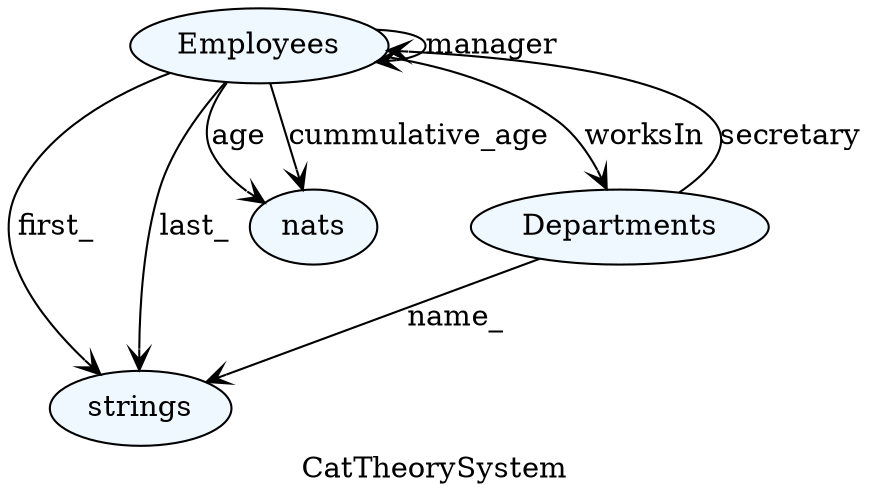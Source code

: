 /*
Automatically generated by Xholon version 0.8.1, using org.primordion.ef.Xholon2Graphviz.java
Tue Jun 06 16:08:49 GMT-400 2017 1496779729452
model: Categorical Data IDE - AQL - Employees 3
www.primordion.com/Xholon

To view this file, use Graphviz dot|fdp|neato|twopi|circo|sfdp from http://www.graphviz.org/
For example, to generate an SVG file:
  dot -Tsvg -O CatTheorySystem_47_1496779729452.gv
Alternatively try one of these:
  dot -Tsvg -O CatTheorySystem_47_1496779729452.gv
  dot -Tsvg -O -Grankdir=LR CatTheorySystem_47_1496779729452.gv
  fdp -Tsvg -O CatTheorySystem_47_1496779729452.gv
  neato -Tsvg -O CatTheorySystem_47_1496779729452.gv
  circo -Tsvg -O CatTheorySystem_47_1496779729452.gv
Or use one of: -Tgif -Tjpg -Tpdf -Tpng -Txdot -Txlib
See also: http://hughesbennett.net/Graphviz
See also: http://graphviz-dev.appspot.com/
See also: http://www.webgraphviz.com/
See also: http://rise4fun.com/agl/

To repeat this Xholon export:
 $wnd.xh.xport("Graphviz", $wnd.xh.root().parent().xpath("Chameleon/CatTheorySystem"), '{"gvFileExt":".gv","gvGraph":"digraph","layout":"dot","edgeOp":"->","gvCluster":"","shouldShowStateMachineEntities":false,"filter":"--Behavior,Script","nameTemplateNodeId":"^^^^i^","nameTemplateNodeLabel":"^^C^^^","shouldQuoteLabels":true,"shouldShowLinks":true,"shouldShowLinkLabels":true,"shouldSpecifyLayout":false,"maxLabelLen":-1,"shouldColor":true,"defaultColor":"#f0f8ff","shouldSpecifyShape":true,"shape":"ellipse","shouldSpecifySize":false,"size":"6","shouldSpecifyFontname":false,"fontname":"\"Courier New\"","shouldSpecifyArrowhead":true,"arrowhead":"vee","shouldSpecifyStylesheet":true,"stylesheet":"Xholon.css","shouldSpecifyRankdir":false,"rankdir":"LR","shouldDisplayGraph":true,"outputFormat":"svg"}');
*/
digraph 47 {
 graph [label="CatTheorySystem",id="CatTheorySystem",stylesheet="Xholon.css"]
 node [style=filled,fillcolor="#f0f8ff",shape=ellipse]
 edge [arrowhead=vee]
 48 [label="strings" id="CatTheorySystem/strings"]
 49 [label="nats" id="CatTheorySystem/nats"]
 50 [label="Employees" id="CatTheorySystem/Employees"]
  50 -> 50 [label="manager"];
  50 -> 51 [label="worksIn"];
  50 -> 48 [label="first_"];
  50 -> 48 [label="last_"];
  50 -> 49 [label="age"];
  50 -> 49 [label="cummulative_age"];
 51 [label="Departments" id="CatTheorySystem/Departments"]
  51 -> 50 [label="secretary"];
  51 -> 48 [label="name_"];
}

